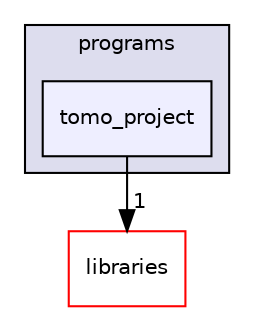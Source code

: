 digraph "xmipp/applications/programs/tomo_project" {
  compound=true
  node [ fontsize="10", fontname="Helvetica"];
  edge [ labelfontsize="10", labelfontname="Helvetica"];
  subgraph clusterdir_592b16dc4070b933e5655da2b0d20bbb {
    graph [ bgcolor="#ddddee", pencolor="black", label="programs" fontname="Helvetica", fontsize="10", URL="dir_592b16dc4070b933e5655da2b0d20bbb.html"]
  dir_06764c1e45c2eb8bd41e19d15ac7b3d5 [shape=box, label="tomo_project", style="filled", fillcolor="#eeeeff", pencolor="black", URL="dir_06764c1e45c2eb8bd41e19d15ac7b3d5.html"];
  }
  dir_29dba3f3840f20df3b04d1972e99046b [shape=box label="libraries" fillcolor="white" style="filled" color="red" URL="dir_29dba3f3840f20df3b04d1972e99046b.html"];
  dir_06764c1e45c2eb8bd41e19d15ac7b3d5->dir_29dba3f3840f20df3b04d1972e99046b [headlabel="1", labeldistance=1.5 headhref="dir_000222_000042.html"];
}
